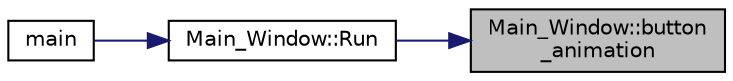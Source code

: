 digraph "Main_Window::button_animation"
{
 // LATEX_PDF_SIZE
  edge [fontname="Helvetica",fontsize="10",labelfontname="Helvetica",labelfontsize="10"];
  node [fontname="Helvetica",fontsize="10",shape=record];
  rankdir="RL";
  Node1 [label="Main_Window::button\l_animation",height=0.2,width=0.4,color="black", fillcolor="grey75", style="filled", fontcolor="black",tooltip="It is called if the mouse is moving, and changes the color of the a button if the cursor is over the ..."];
  Node1 -> Node2 [dir="back",color="midnightblue",fontsize="10",style="solid",fontname="Helvetica"];
  Node2 [label="Main_Window::Run",height=0.2,width=0.4,color="black", fillcolor="white", style="filled",URL="$classMain__Window.html#ae90070ea093f89d1f207b686e6e569a3",tooltip="Initializes the menu window."];
  Node2 -> Node3 [dir="back",color="midnightblue",fontsize="10",style="solid",fontname="Helvetica"];
  Node3 [label="main",height=0.2,width=0.4,color="black", fillcolor="white", style="filled",URL="$main_8cpp.html#ae66f6b31b5ad750f1fe042a706a4e3d4",tooltip=" "];
}
